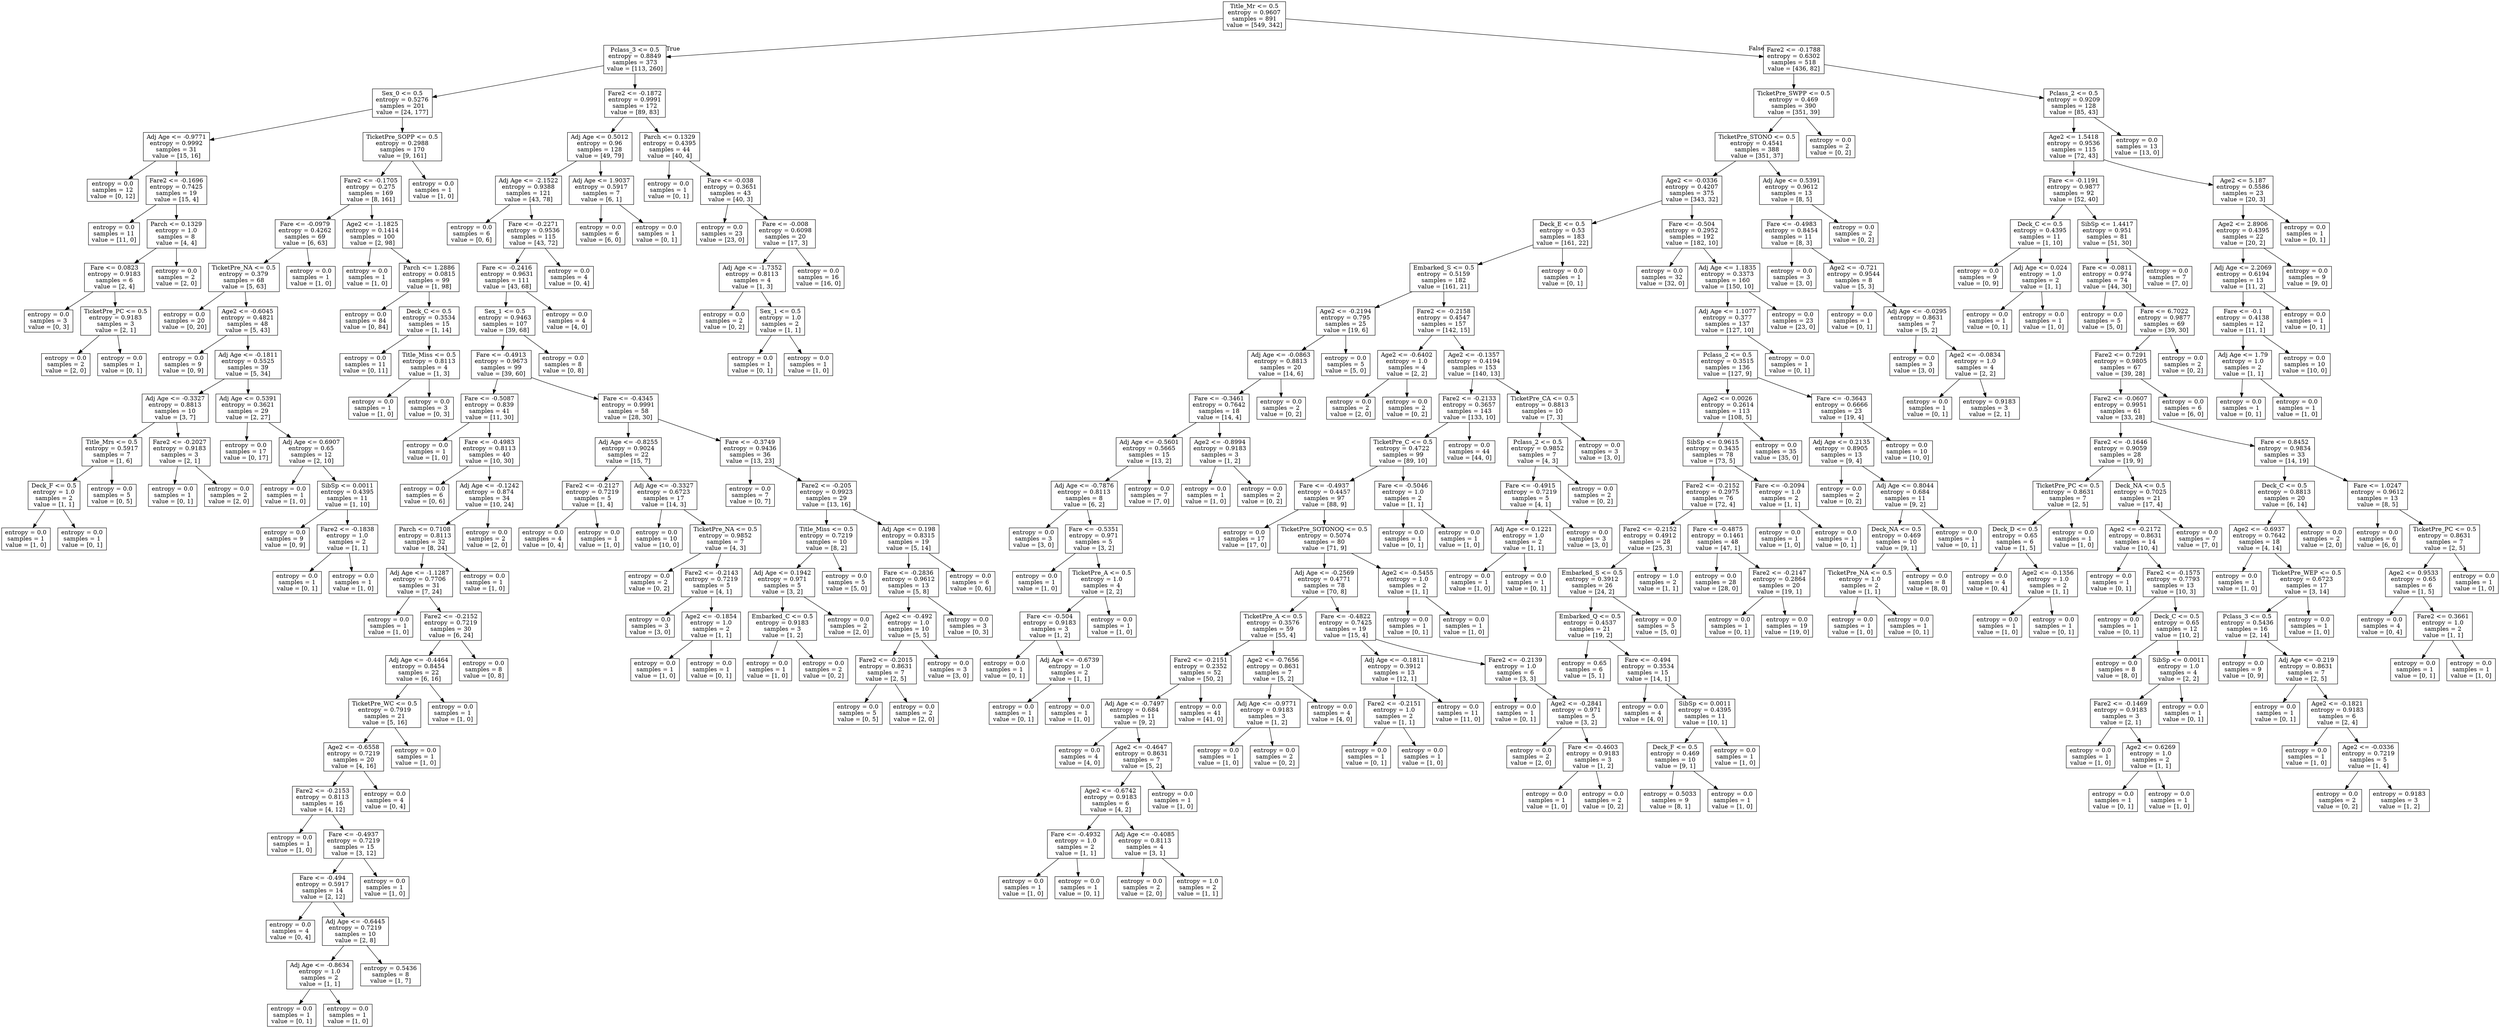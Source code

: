 digraph Tree {
node [shape=box] ;
0 [label="Title_Mr <= 0.5\nentropy = 0.9607\nsamples = 891\nvalue = [549, 342]"] ;
1 [label="Pclass_3 <= 0.5\nentropy = 0.8849\nsamples = 373\nvalue = [113, 260]"] ;
0 -> 1 [labeldistance=2.5, labelangle=45, headlabel="True"] ;
2 [label="Sex_0 <= 0.5\nentropy = 0.5276\nsamples = 201\nvalue = [24, 177]"] ;
1 -> 2 ;
3 [label="Adj Age <= -0.9771\nentropy = 0.9992\nsamples = 31\nvalue = [15, 16]"] ;
2 -> 3 ;
4 [label="entropy = 0.0\nsamples = 12\nvalue = [0, 12]"] ;
3 -> 4 ;
5 [label="Fare2 <= -0.1696\nentropy = 0.7425\nsamples = 19\nvalue = [15, 4]"] ;
3 -> 5 ;
6 [label="entropy = 0.0\nsamples = 11\nvalue = [11, 0]"] ;
5 -> 6 ;
7 [label="Parch <= 0.1329\nentropy = 1.0\nsamples = 8\nvalue = [4, 4]"] ;
5 -> 7 ;
8 [label="Fare <= 0.0823\nentropy = 0.9183\nsamples = 6\nvalue = [2, 4]"] ;
7 -> 8 ;
9 [label="entropy = 0.0\nsamples = 3\nvalue = [0, 3]"] ;
8 -> 9 ;
10 [label="TicketPre_PC <= 0.5\nentropy = 0.9183\nsamples = 3\nvalue = [2, 1]"] ;
8 -> 10 ;
11 [label="entropy = 0.0\nsamples = 2\nvalue = [2, 0]"] ;
10 -> 11 ;
12 [label="entropy = 0.0\nsamples = 1\nvalue = [0, 1]"] ;
10 -> 12 ;
13 [label="entropy = 0.0\nsamples = 2\nvalue = [2, 0]"] ;
7 -> 13 ;
14 [label="TicketPre_SOPP <= 0.5\nentropy = 0.2988\nsamples = 170\nvalue = [9, 161]"] ;
2 -> 14 ;
15 [label="Fare2 <= -0.1705\nentropy = 0.275\nsamples = 169\nvalue = [8, 161]"] ;
14 -> 15 ;
16 [label="Fare <= -0.0979\nentropy = 0.4262\nsamples = 69\nvalue = [6, 63]"] ;
15 -> 16 ;
17 [label="TicketPre_NA <= 0.5\nentropy = 0.379\nsamples = 68\nvalue = [5, 63]"] ;
16 -> 17 ;
18 [label="entropy = 0.0\nsamples = 20\nvalue = [0, 20]"] ;
17 -> 18 ;
19 [label="Age2 <= -0.6045\nentropy = 0.4821\nsamples = 48\nvalue = [5, 43]"] ;
17 -> 19 ;
20 [label="entropy = 0.0\nsamples = 9\nvalue = [0, 9]"] ;
19 -> 20 ;
21 [label="Adj Age <= -0.1811\nentropy = 0.5525\nsamples = 39\nvalue = [5, 34]"] ;
19 -> 21 ;
22 [label="Adj Age <= -0.3327\nentropy = 0.8813\nsamples = 10\nvalue = [3, 7]"] ;
21 -> 22 ;
23 [label="Title_Mrs <= 0.5\nentropy = 0.5917\nsamples = 7\nvalue = [1, 6]"] ;
22 -> 23 ;
24 [label="Deck_F <= 0.5\nentropy = 1.0\nsamples = 2\nvalue = [1, 1]"] ;
23 -> 24 ;
25 [label="entropy = 0.0\nsamples = 1\nvalue = [1, 0]"] ;
24 -> 25 ;
26 [label="entropy = 0.0\nsamples = 1\nvalue = [0, 1]"] ;
24 -> 26 ;
27 [label="entropy = 0.0\nsamples = 5\nvalue = [0, 5]"] ;
23 -> 27 ;
28 [label="Fare2 <= -0.2027\nentropy = 0.9183\nsamples = 3\nvalue = [2, 1]"] ;
22 -> 28 ;
29 [label="entropy = 0.0\nsamples = 1\nvalue = [0, 1]"] ;
28 -> 29 ;
30 [label="entropy = 0.0\nsamples = 2\nvalue = [2, 0]"] ;
28 -> 30 ;
31 [label="Adj Age <= 0.5391\nentropy = 0.3621\nsamples = 29\nvalue = [2, 27]"] ;
21 -> 31 ;
32 [label="entropy = 0.0\nsamples = 17\nvalue = [0, 17]"] ;
31 -> 32 ;
33 [label="Adj Age <= 0.6907\nentropy = 0.65\nsamples = 12\nvalue = [2, 10]"] ;
31 -> 33 ;
34 [label="entropy = 0.0\nsamples = 1\nvalue = [1, 0]"] ;
33 -> 34 ;
35 [label="SibSp <= 0.0011\nentropy = 0.4395\nsamples = 11\nvalue = [1, 10]"] ;
33 -> 35 ;
36 [label="entropy = 0.0\nsamples = 9\nvalue = [0, 9]"] ;
35 -> 36 ;
37 [label="Fare2 <= -0.1838\nentropy = 1.0\nsamples = 2\nvalue = [1, 1]"] ;
35 -> 37 ;
38 [label="entropy = 0.0\nsamples = 1\nvalue = [0, 1]"] ;
37 -> 38 ;
39 [label="entropy = 0.0\nsamples = 1\nvalue = [1, 0]"] ;
37 -> 39 ;
40 [label="entropy = 0.0\nsamples = 1\nvalue = [1, 0]"] ;
16 -> 40 ;
41 [label="Age2 <= -1.1825\nentropy = 0.1414\nsamples = 100\nvalue = [2, 98]"] ;
15 -> 41 ;
42 [label="entropy = 0.0\nsamples = 1\nvalue = [1, 0]"] ;
41 -> 42 ;
43 [label="Parch <= 1.2886\nentropy = 0.0815\nsamples = 99\nvalue = [1, 98]"] ;
41 -> 43 ;
44 [label="entropy = 0.0\nsamples = 84\nvalue = [0, 84]"] ;
43 -> 44 ;
45 [label="Deck_C <= 0.5\nentropy = 0.3534\nsamples = 15\nvalue = [1, 14]"] ;
43 -> 45 ;
46 [label="entropy = 0.0\nsamples = 11\nvalue = [0, 11]"] ;
45 -> 46 ;
47 [label="Title_Miss <= 0.5\nentropy = 0.8113\nsamples = 4\nvalue = [1, 3]"] ;
45 -> 47 ;
48 [label="entropy = 0.0\nsamples = 1\nvalue = [1, 0]"] ;
47 -> 48 ;
49 [label="entropy = 0.0\nsamples = 3\nvalue = [0, 3]"] ;
47 -> 49 ;
50 [label="entropy = 0.0\nsamples = 1\nvalue = [1, 0]"] ;
14 -> 50 ;
51 [label="Fare2 <= -0.1872\nentropy = 0.9991\nsamples = 172\nvalue = [89, 83]"] ;
1 -> 51 ;
52 [label="Adj Age <= 0.5012\nentropy = 0.96\nsamples = 128\nvalue = [49, 79]"] ;
51 -> 52 ;
53 [label="Adj Age <= -2.1522\nentropy = 0.9388\nsamples = 121\nvalue = [43, 78]"] ;
52 -> 53 ;
54 [label="entropy = 0.0\nsamples = 6\nvalue = [0, 6]"] ;
53 -> 54 ;
55 [label="Fare <= -0.2271\nentropy = 0.9536\nsamples = 115\nvalue = [43, 72]"] ;
53 -> 55 ;
56 [label="Fare <= -0.2416\nentropy = 0.9631\nsamples = 111\nvalue = [43, 68]"] ;
55 -> 56 ;
57 [label="Sex_1 <= 0.5\nentropy = 0.9463\nsamples = 107\nvalue = [39, 68]"] ;
56 -> 57 ;
58 [label="Fare <= -0.4913\nentropy = 0.9673\nsamples = 99\nvalue = [39, 60]"] ;
57 -> 58 ;
59 [label="Fare <= -0.5087\nentropy = 0.839\nsamples = 41\nvalue = [11, 30]"] ;
58 -> 59 ;
60 [label="entropy = 0.0\nsamples = 1\nvalue = [1, 0]"] ;
59 -> 60 ;
61 [label="Fare <= -0.4983\nentropy = 0.8113\nsamples = 40\nvalue = [10, 30]"] ;
59 -> 61 ;
62 [label="entropy = 0.0\nsamples = 6\nvalue = [0, 6]"] ;
61 -> 62 ;
63 [label="Adj Age <= -0.1242\nentropy = 0.874\nsamples = 34\nvalue = [10, 24]"] ;
61 -> 63 ;
64 [label="Parch <= 0.7108\nentropy = 0.8113\nsamples = 32\nvalue = [8, 24]"] ;
63 -> 64 ;
65 [label="Adj Age <= -1.1287\nentropy = 0.7706\nsamples = 31\nvalue = [7, 24]"] ;
64 -> 65 ;
66 [label="entropy = 0.0\nsamples = 1\nvalue = [1, 0]"] ;
65 -> 66 ;
67 [label="Fare2 <= -0.2152\nentropy = 0.7219\nsamples = 30\nvalue = [6, 24]"] ;
65 -> 67 ;
68 [label="Adj Age <= -0.4464\nentropy = 0.8454\nsamples = 22\nvalue = [6, 16]"] ;
67 -> 68 ;
69 [label="TicketPre_WC <= 0.5\nentropy = 0.7919\nsamples = 21\nvalue = [5, 16]"] ;
68 -> 69 ;
70 [label="Age2 <= -0.6558\nentropy = 0.7219\nsamples = 20\nvalue = [4, 16]"] ;
69 -> 70 ;
71 [label="Fare2 <= -0.2153\nentropy = 0.8113\nsamples = 16\nvalue = [4, 12]"] ;
70 -> 71 ;
72 [label="entropy = 0.0\nsamples = 1\nvalue = [1, 0]"] ;
71 -> 72 ;
73 [label="Fare <= -0.4937\nentropy = 0.7219\nsamples = 15\nvalue = [3, 12]"] ;
71 -> 73 ;
74 [label="Fare <= -0.494\nentropy = 0.5917\nsamples = 14\nvalue = [2, 12]"] ;
73 -> 74 ;
75 [label="entropy = 0.0\nsamples = 4\nvalue = [0, 4]"] ;
74 -> 75 ;
76 [label="Adj Age <= -0.6445\nentropy = 0.7219\nsamples = 10\nvalue = [2, 8]"] ;
74 -> 76 ;
77 [label="Adj Age <= -0.8634\nentropy = 1.0\nsamples = 2\nvalue = [1, 1]"] ;
76 -> 77 ;
78 [label="entropy = 0.0\nsamples = 1\nvalue = [0, 1]"] ;
77 -> 78 ;
79 [label="entropy = 0.0\nsamples = 1\nvalue = [1, 0]"] ;
77 -> 79 ;
80 [label="entropy = 0.5436\nsamples = 8\nvalue = [1, 7]"] ;
76 -> 80 ;
81 [label="entropy = 0.0\nsamples = 1\nvalue = [1, 0]"] ;
73 -> 81 ;
82 [label="entropy = 0.0\nsamples = 4\nvalue = [0, 4]"] ;
70 -> 82 ;
83 [label="entropy = 0.0\nsamples = 1\nvalue = [1, 0]"] ;
69 -> 83 ;
84 [label="entropy = 0.0\nsamples = 1\nvalue = [1, 0]"] ;
68 -> 84 ;
85 [label="entropy = 0.0\nsamples = 8\nvalue = [0, 8]"] ;
67 -> 85 ;
86 [label="entropy = 0.0\nsamples = 1\nvalue = [1, 0]"] ;
64 -> 86 ;
87 [label="entropy = 0.0\nsamples = 2\nvalue = [2, 0]"] ;
63 -> 87 ;
88 [label="Fare <= -0.4345\nentropy = 0.9991\nsamples = 58\nvalue = [28, 30]"] ;
58 -> 88 ;
89 [label="Adj Age <= -0.8255\nentropy = 0.9024\nsamples = 22\nvalue = [15, 7]"] ;
88 -> 89 ;
90 [label="Fare2 <= -0.2127\nentropy = 0.7219\nsamples = 5\nvalue = [1, 4]"] ;
89 -> 90 ;
91 [label="entropy = 0.0\nsamples = 4\nvalue = [0, 4]"] ;
90 -> 91 ;
92 [label="entropy = 0.0\nsamples = 1\nvalue = [1, 0]"] ;
90 -> 92 ;
93 [label="Adj Age <= -0.3327\nentropy = 0.6723\nsamples = 17\nvalue = [14, 3]"] ;
89 -> 93 ;
94 [label="entropy = 0.0\nsamples = 10\nvalue = [10, 0]"] ;
93 -> 94 ;
95 [label="TicketPre_NA <= 0.5\nentropy = 0.9852\nsamples = 7\nvalue = [4, 3]"] ;
93 -> 95 ;
96 [label="entropy = 0.0\nsamples = 2\nvalue = [0, 2]"] ;
95 -> 96 ;
97 [label="Fare2 <= -0.2143\nentropy = 0.7219\nsamples = 5\nvalue = [4, 1]"] ;
95 -> 97 ;
98 [label="entropy = 0.0\nsamples = 3\nvalue = [3, 0]"] ;
97 -> 98 ;
99 [label="Age2 <= -0.1854\nentropy = 1.0\nsamples = 2\nvalue = [1, 1]"] ;
97 -> 99 ;
100 [label="entropy = 0.0\nsamples = 1\nvalue = [1, 0]"] ;
99 -> 100 ;
101 [label="entropy = 0.0\nsamples = 1\nvalue = [0, 1]"] ;
99 -> 101 ;
102 [label="Fare <= -0.3749\nentropy = 0.9436\nsamples = 36\nvalue = [13, 23]"] ;
88 -> 102 ;
103 [label="entropy = 0.0\nsamples = 7\nvalue = [0, 7]"] ;
102 -> 103 ;
104 [label="Fare2 <= -0.205\nentropy = 0.9923\nsamples = 29\nvalue = [13, 16]"] ;
102 -> 104 ;
105 [label="Title_Miss <= 0.5\nentropy = 0.7219\nsamples = 10\nvalue = [8, 2]"] ;
104 -> 105 ;
106 [label="Adj Age <= 0.1942\nentropy = 0.971\nsamples = 5\nvalue = [3, 2]"] ;
105 -> 106 ;
107 [label="Embarked_C <= 0.5\nentropy = 0.9183\nsamples = 3\nvalue = [1, 2]"] ;
106 -> 107 ;
108 [label="entropy = 0.0\nsamples = 1\nvalue = [1, 0]"] ;
107 -> 108 ;
109 [label="entropy = 0.0\nsamples = 2\nvalue = [0, 2]"] ;
107 -> 109 ;
110 [label="entropy = 0.0\nsamples = 2\nvalue = [2, 0]"] ;
106 -> 110 ;
111 [label="entropy = 0.0\nsamples = 5\nvalue = [5, 0]"] ;
105 -> 111 ;
112 [label="Adj Age <= 0.198\nentropy = 0.8315\nsamples = 19\nvalue = [5, 14]"] ;
104 -> 112 ;
113 [label="Fare <= -0.2836\nentropy = 0.9612\nsamples = 13\nvalue = [5, 8]"] ;
112 -> 113 ;
114 [label="Age2 <= -0.492\nentropy = 1.0\nsamples = 10\nvalue = [5, 5]"] ;
113 -> 114 ;
115 [label="Fare2 <= -0.2015\nentropy = 0.8631\nsamples = 7\nvalue = [2, 5]"] ;
114 -> 115 ;
116 [label="entropy = 0.0\nsamples = 5\nvalue = [0, 5]"] ;
115 -> 116 ;
117 [label="entropy = 0.0\nsamples = 2\nvalue = [2, 0]"] ;
115 -> 117 ;
118 [label="entropy = 0.0\nsamples = 3\nvalue = [3, 0]"] ;
114 -> 118 ;
119 [label="entropy = 0.0\nsamples = 3\nvalue = [0, 3]"] ;
113 -> 119 ;
120 [label="entropy = 0.0\nsamples = 6\nvalue = [0, 6]"] ;
112 -> 120 ;
121 [label="entropy = 0.0\nsamples = 8\nvalue = [0, 8]"] ;
57 -> 121 ;
122 [label="entropy = 0.0\nsamples = 4\nvalue = [4, 0]"] ;
56 -> 122 ;
123 [label="entropy = 0.0\nsamples = 4\nvalue = [0, 4]"] ;
55 -> 123 ;
124 [label="Adj Age <= 1.9037\nentropy = 0.5917\nsamples = 7\nvalue = [6, 1]"] ;
52 -> 124 ;
125 [label="entropy = 0.0\nsamples = 6\nvalue = [6, 0]"] ;
124 -> 125 ;
126 [label="entropy = 0.0\nsamples = 1\nvalue = [0, 1]"] ;
124 -> 126 ;
127 [label="Parch <= 0.1329\nentropy = 0.4395\nsamples = 44\nvalue = [40, 4]"] ;
51 -> 127 ;
128 [label="entropy = 0.0\nsamples = 1\nvalue = [0, 1]"] ;
127 -> 128 ;
129 [label="Fare <= -0.038\nentropy = 0.3651\nsamples = 43\nvalue = [40, 3]"] ;
127 -> 129 ;
130 [label="entropy = 0.0\nsamples = 23\nvalue = [23, 0]"] ;
129 -> 130 ;
131 [label="Fare <= -0.008\nentropy = 0.6098\nsamples = 20\nvalue = [17, 3]"] ;
129 -> 131 ;
132 [label="Adj Age <= -1.7352\nentropy = 0.8113\nsamples = 4\nvalue = [1, 3]"] ;
131 -> 132 ;
133 [label="entropy = 0.0\nsamples = 2\nvalue = [0, 2]"] ;
132 -> 133 ;
134 [label="Sex_1 <= 0.5\nentropy = 1.0\nsamples = 2\nvalue = [1, 1]"] ;
132 -> 134 ;
135 [label="entropy = 0.0\nsamples = 1\nvalue = [0, 1]"] ;
134 -> 135 ;
136 [label="entropy = 0.0\nsamples = 1\nvalue = [1, 0]"] ;
134 -> 136 ;
137 [label="entropy = 0.0\nsamples = 16\nvalue = [16, 0]"] ;
131 -> 137 ;
138 [label="Fare2 <= -0.1788\nentropy = 0.6302\nsamples = 518\nvalue = [436, 82]"] ;
0 -> 138 [labeldistance=2.5, labelangle=-45, headlabel="False"] ;
139 [label="TicketPre_SWPP <= 0.5\nentropy = 0.469\nsamples = 390\nvalue = [351, 39]"] ;
138 -> 139 ;
140 [label="TicketPre_STONO <= 0.5\nentropy = 0.4541\nsamples = 388\nvalue = [351, 37]"] ;
139 -> 140 ;
141 [label="Age2 <= -0.0336\nentropy = 0.4207\nsamples = 375\nvalue = [343, 32]"] ;
140 -> 141 ;
142 [label="Deck_E <= 0.5\nentropy = 0.53\nsamples = 183\nvalue = [161, 22]"] ;
141 -> 142 ;
143 [label="Embarked_S <= 0.5\nentropy = 0.5159\nsamples = 182\nvalue = [161, 21]"] ;
142 -> 143 ;
144 [label="Age2 <= -0.2194\nentropy = 0.795\nsamples = 25\nvalue = [19, 6]"] ;
143 -> 144 ;
145 [label="Adj Age <= -0.0863\nentropy = 0.8813\nsamples = 20\nvalue = [14, 6]"] ;
144 -> 145 ;
146 [label="Fare <= -0.3461\nentropy = 0.7642\nsamples = 18\nvalue = [14, 4]"] ;
145 -> 146 ;
147 [label="Adj Age <= -0.5601\nentropy = 0.5665\nsamples = 15\nvalue = [13, 2]"] ;
146 -> 147 ;
148 [label="Adj Age <= -0.7876\nentropy = 0.8113\nsamples = 8\nvalue = [6, 2]"] ;
147 -> 148 ;
149 [label="entropy = 0.0\nsamples = 3\nvalue = [3, 0]"] ;
148 -> 149 ;
150 [label="Fare <= -0.5351\nentropy = 0.971\nsamples = 5\nvalue = [3, 2]"] ;
148 -> 150 ;
151 [label="entropy = 0.0\nsamples = 1\nvalue = [1, 0]"] ;
150 -> 151 ;
152 [label="TicketPre_A <= 0.5\nentropy = 1.0\nsamples = 4\nvalue = [2, 2]"] ;
150 -> 152 ;
153 [label="Fare <= -0.504\nentropy = 0.9183\nsamples = 3\nvalue = [1, 2]"] ;
152 -> 153 ;
154 [label="entropy = 0.0\nsamples = 1\nvalue = [0, 1]"] ;
153 -> 154 ;
155 [label="Adj Age <= -0.6739\nentropy = 1.0\nsamples = 2\nvalue = [1, 1]"] ;
153 -> 155 ;
156 [label="entropy = 0.0\nsamples = 1\nvalue = [0, 1]"] ;
155 -> 156 ;
157 [label="entropy = 0.0\nsamples = 1\nvalue = [1, 0]"] ;
155 -> 157 ;
158 [label="entropy = 0.0\nsamples = 1\nvalue = [1, 0]"] ;
152 -> 158 ;
159 [label="entropy = 0.0\nsamples = 7\nvalue = [7, 0]"] ;
147 -> 159 ;
160 [label="Age2 <= -0.8994\nentropy = 0.9183\nsamples = 3\nvalue = [1, 2]"] ;
146 -> 160 ;
161 [label="entropy = 0.0\nsamples = 1\nvalue = [1, 0]"] ;
160 -> 161 ;
162 [label="entropy = 0.0\nsamples = 2\nvalue = [0, 2]"] ;
160 -> 162 ;
163 [label="entropy = 0.0\nsamples = 2\nvalue = [0, 2]"] ;
145 -> 163 ;
164 [label="entropy = 0.0\nsamples = 5\nvalue = [5, 0]"] ;
144 -> 164 ;
165 [label="Fare2 <= -0.2158\nentropy = 0.4547\nsamples = 157\nvalue = [142, 15]"] ;
143 -> 165 ;
166 [label="Age2 <= -0.6402\nentropy = 1.0\nsamples = 4\nvalue = [2, 2]"] ;
165 -> 166 ;
167 [label="entropy = 0.0\nsamples = 2\nvalue = [2, 0]"] ;
166 -> 167 ;
168 [label="entropy = 0.0\nsamples = 2\nvalue = [0, 2]"] ;
166 -> 168 ;
169 [label="Age2 <= -0.1357\nentropy = 0.4194\nsamples = 153\nvalue = [140, 13]"] ;
165 -> 169 ;
170 [label="Fare2 <= -0.2133\nentropy = 0.3657\nsamples = 143\nvalue = [133, 10]"] ;
169 -> 170 ;
171 [label="TicketPre_C <= 0.5\nentropy = 0.4722\nsamples = 99\nvalue = [89, 10]"] ;
170 -> 171 ;
172 [label="Fare <= -0.4937\nentropy = 0.4457\nsamples = 97\nvalue = [88, 9]"] ;
171 -> 172 ;
173 [label="entropy = 0.0\nsamples = 17\nvalue = [17, 0]"] ;
172 -> 173 ;
174 [label="TicketPre_SOTONOQ <= 0.5\nentropy = 0.5074\nsamples = 80\nvalue = [71, 9]"] ;
172 -> 174 ;
175 [label="Adj Age <= -0.2569\nentropy = 0.4771\nsamples = 78\nvalue = [70, 8]"] ;
174 -> 175 ;
176 [label="TicketPre_A <= 0.5\nentropy = 0.3576\nsamples = 59\nvalue = [55, 4]"] ;
175 -> 176 ;
177 [label="Fare2 <= -0.2151\nentropy = 0.2352\nsamples = 52\nvalue = [50, 2]"] ;
176 -> 177 ;
178 [label="Adj Age <= -0.7497\nentropy = 0.684\nsamples = 11\nvalue = [9, 2]"] ;
177 -> 178 ;
179 [label="entropy = 0.0\nsamples = 4\nvalue = [4, 0]"] ;
178 -> 179 ;
180 [label="Age2 <= -0.4647\nentropy = 0.8631\nsamples = 7\nvalue = [5, 2]"] ;
178 -> 180 ;
181 [label="Age2 <= -0.6742\nentropy = 0.9183\nsamples = 6\nvalue = [4, 2]"] ;
180 -> 181 ;
182 [label="Fare <= -0.4932\nentropy = 1.0\nsamples = 2\nvalue = [1, 1]"] ;
181 -> 182 ;
183 [label="entropy = 0.0\nsamples = 1\nvalue = [1, 0]"] ;
182 -> 183 ;
184 [label="entropy = 0.0\nsamples = 1\nvalue = [0, 1]"] ;
182 -> 184 ;
185 [label="Adj Age <= -0.4085\nentropy = 0.8113\nsamples = 4\nvalue = [3, 1]"] ;
181 -> 185 ;
186 [label="entropy = 0.0\nsamples = 2\nvalue = [2, 0]"] ;
185 -> 186 ;
187 [label="entropy = 1.0\nsamples = 2\nvalue = [1, 1]"] ;
185 -> 187 ;
188 [label="entropy = 0.0\nsamples = 1\nvalue = [1, 0]"] ;
180 -> 188 ;
189 [label="entropy = 0.0\nsamples = 41\nvalue = [41, 0]"] ;
177 -> 189 ;
190 [label="Age2 <= -0.7656\nentropy = 0.8631\nsamples = 7\nvalue = [5, 2]"] ;
176 -> 190 ;
191 [label="Adj Age <= -0.9771\nentropy = 0.9183\nsamples = 3\nvalue = [1, 2]"] ;
190 -> 191 ;
192 [label="entropy = 0.0\nsamples = 1\nvalue = [1, 0]"] ;
191 -> 192 ;
193 [label="entropy = 0.0\nsamples = 2\nvalue = [0, 2]"] ;
191 -> 193 ;
194 [label="entropy = 0.0\nsamples = 4\nvalue = [4, 0]"] ;
190 -> 194 ;
195 [label="Fare <= -0.4822\nentropy = 0.7425\nsamples = 19\nvalue = [15, 4]"] ;
175 -> 195 ;
196 [label="Adj Age <= -0.1811\nentropy = 0.3912\nsamples = 13\nvalue = [12, 1]"] ;
195 -> 196 ;
197 [label="Fare2 <= -0.2151\nentropy = 1.0\nsamples = 2\nvalue = [1, 1]"] ;
196 -> 197 ;
198 [label="entropy = 0.0\nsamples = 1\nvalue = [0, 1]"] ;
197 -> 198 ;
199 [label="entropy = 0.0\nsamples = 1\nvalue = [1, 0]"] ;
197 -> 199 ;
200 [label="entropy = 0.0\nsamples = 11\nvalue = [11, 0]"] ;
196 -> 200 ;
201 [label="Fare2 <= -0.2139\nentropy = 1.0\nsamples = 6\nvalue = [3, 3]"] ;
195 -> 201 ;
202 [label="entropy = 0.0\nsamples = 1\nvalue = [0, 1]"] ;
201 -> 202 ;
203 [label="Age2 <= -0.2841\nentropy = 0.971\nsamples = 5\nvalue = [3, 2]"] ;
201 -> 203 ;
204 [label="entropy = 0.0\nsamples = 2\nvalue = [2, 0]"] ;
203 -> 204 ;
205 [label="Fare <= -0.4603\nentropy = 0.9183\nsamples = 3\nvalue = [1, 2]"] ;
203 -> 205 ;
206 [label="entropy = 0.0\nsamples = 1\nvalue = [1, 0]"] ;
205 -> 206 ;
207 [label="entropy = 0.0\nsamples = 2\nvalue = [0, 2]"] ;
205 -> 207 ;
208 [label="Age2 <= -0.5455\nentropy = 1.0\nsamples = 2\nvalue = [1, 1]"] ;
174 -> 208 ;
209 [label="entropy = 0.0\nsamples = 1\nvalue = [0, 1]"] ;
208 -> 209 ;
210 [label="entropy = 0.0\nsamples = 1\nvalue = [1, 0]"] ;
208 -> 210 ;
211 [label="Fare <= -0.5046\nentropy = 1.0\nsamples = 2\nvalue = [1, 1]"] ;
171 -> 211 ;
212 [label="entropy = 0.0\nsamples = 1\nvalue = [0, 1]"] ;
211 -> 212 ;
213 [label="entropy = 0.0\nsamples = 1\nvalue = [1, 0]"] ;
211 -> 213 ;
214 [label="entropy = 0.0\nsamples = 44\nvalue = [44, 0]"] ;
170 -> 214 ;
215 [label="TicketPre_CA <= 0.5\nentropy = 0.8813\nsamples = 10\nvalue = [7, 3]"] ;
169 -> 215 ;
216 [label="Pclass_2 <= 0.5\nentropy = 0.9852\nsamples = 7\nvalue = [4, 3]"] ;
215 -> 216 ;
217 [label="Fare <= -0.4915\nentropy = 0.7219\nsamples = 5\nvalue = [4, 1]"] ;
216 -> 217 ;
218 [label="Adj Age <= 0.1221\nentropy = 1.0\nsamples = 2\nvalue = [1, 1]"] ;
217 -> 218 ;
219 [label="entropy = 0.0\nsamples = 1\nvalue = [1, 0]"] ;
218 -> 219 ;
220 [label="entropy = 0.0\nsamples = 1\nvalue = [0, 1]"] ;
218 -> 220 ;
221 [label="entropy = 0.0\nsamples = 3\nvalue = [3, 0]"] ;
217 -> 221 ;
222 [label="entropy = 0.0\nsamples = 2\nvalue = [0, 2]"] ;
216 -> 222 ;
223 [label="entropy = 0.0\nsamples = 3\nvalue = [3, 0]"] ;
215 -> 223 ;
224 [label="entropy = 0.0\nsamples = 1\nvalue = [0, 1]"] ;
142 -> 224 ;
225 [label="Fare <= -0.504\nentropy = 0.2952\nsamples = 192\nvalue = [182, 10]"] ;
141 -> 225 ;
226 [label="entropy = 0.0\nsamples = 32\nvalue = [32, 0]"] ;
225 -> 226 ;
227 [label="Adj Age <= 1.1835\nentropy = 0.3373\nsamples = 160\nvalue = [150, 10]"] ;
225 -> 227 ;
228 [label="Adj Age <= 1.1077\nentropy = 0.377\nsamples = 137\nvalue = [127, 10]"] ;
227 -> 228 ;
229 [label="Pclass_2 <= 0.5\nentropy = 0.3515\nsamples = 136\nvalue = [127, 9]"] ;
228 -> 229 ;
230 [label="Age2 <= 0.0026\nentropy = 0.2614\nsamples = 113\nvalue = [108, 5]"] ;
229 -> 230 ;
231 [label="SibSp <= 0.9615\nentropy = 0.3435\nsamples = 78\nvalue = [73, 5]"] ;
230 -> 231 ;
232 [label="Fare2 <= -0.2152\nentropy = 0.2975\nsamples = 76\nvalue = [72, 4]"] ;
231 -> 232 ;
233 [label="Fare2 <= -0.2152\nentropy = 0.4912\nsamples = 28\nvalue = [25, 3]"] ;
232 -> 233 ;
234 [label="Embarked_S <= 0.5\nentropy = 0.3912\nsamples = 26\nvalue = [24, 2]"] ;
233 -> 234 ;
235 [label="Embarked_Q <= 0.5\nentropy = 0.4537\nsamples = 21\nvalue = [19, 2]"] ;
234 -> 235 ;
236 [label="entropy = 0.65\nsamples = 6\nvalue = [5, 1]"] ;
235 -> 236 ;
237 [label="Fare <= -0.494\nentropy = 0.3534\nsamples = 15\nvalue = [14, 1]"] ;
235 -> 237 ;
238 [label="entropy = 0.0\nsamples = 4\nvalue = [4, 0]"] ;
237 -> 238 ;
239 [label="SibSp <= 0.0011\nentropy = 0.4395\nsamples = 11\nvalue = [10, 1]"] ;
237 -> 239 ;
240 [label="Deck_F <= 0.5\nentropy = 0.469\nsamples = 10\nvalue = [9, 1]"] ;
239 -> 240 ;
241 [label="entropy = 0.5033\nsamples = 9\nvalue = [8, 1]"] ;
240 -> 241 ;
242 [label="entropy = 0.0\nsamples = 1\nvalue = [1, 0]"] ;
240 -> 242 ;
243 [label="entropy = 0.0\nsamples = 1\nvalue = [1, 0]"] ;
239 -> 243 ;
244 [label="entropy = 0.0\nsamples = 5\nvalue = [5, 0]"] ;
234 -> 244 ;
245 [label="entropy = 1.0\nsamples = 2\nvalue = [1, 1]"] ;
233 -> 245 ;
246 [label="Fare <= -0.4875\nentropy = 0.1461\nsamples = 48\nvalue = [47, 1]"] ;
232 -> 246 ;
247 [label="entropy = 0.0\nsamples = 28\nvalue = [28, 0]"] ;
246 -> 247 ;
248 [label="Fare2 <= -0.2147\nentropy = 0.2864\nsamples = 20\nvalue = [19, 1]"] ;
246 -> 248 ;
249 [label="entropy = 0.0\nsamples = 1\nvalue = [0, 1]"] ;
248 -> 249 ;
250 [label="entropy = 0.0\nsamples = 19\nvalue = [19, 0]"] ;
248 -> 250 ;
251 [label="Fare <= -0.2094\nentropy = 1.0\nsamples = 2\nvalue = [1, 1]"] ;
231 -> 251 ;
252 [label="entropy = 0.0\nsamples = 1\nvalue = [1, 0]"] ;
251 -> 252 ;
253 [label="entropy = 0.0\nsamples = 1\nvalue = [0, 1]"] ;
251 -> 253 ;
254 [label="entropy = 0.0\nsamples = 35\nvalue = [35, 0]"] ;
230 -> 254 ;
255 [label="Fare <= -0.3643\nentropy = 0.6666\nsamples = 23\nvalue = [19, 4]"] ;
229 -> 255 ;
256 [label="Adj Age <= 0.2135\nentropy = 0.8905\nsamples = 13\nvalue = [9, 4]"] ;
255 -> 256 ;
257 [label="entropy = 0.0\nsamples = 2\nvalue = [0, 2]"] ;
256 -> 257 ;
258 [label="Adj Age <= 0.8044\nentropy = 0.684\nsamples = 11\nvalue = [9, 2]"] ;
256 -> 258 ;
259 [label="Deck_NA <= 0.5\nentropy = 0.469\nsamples = 10\nvalue = [9, 1]"] ;
258 -> 259 ;
260 [label="TicketPre_NA <= 0.5\nentropy = 1.0\nsamples = 2\nvalue = [1, 1]"] ;
259 -> 260 ;
261 [label="entropy = 0.0\nsamples = 1\nvalue = [1, 0]"] ;
260 -> 261 ;
262 [label="entropy = 0.0\nsamples = 1\nvalue = [0, 1]"] ;
260 -> 262 ;
263 [label="entropy = 0.0\nsamples = 8\nvalue = [8, 0]"] ;
259 -> 263 ;
264 [label="entropy = 0.0\nsamples = 1\nvalue = [0, 1]"] ;
258 -> 264 ;
265 [label="entropy = 0.0\nsamples = 10\nvalue = [10, 0]"] ;
255 -> 265 ;
266 [label="entropy = 0.0\nsamples = 1\nvalue = [0, 1]"] ;
228 -> 266 ;
267 [label="entropy = 0.0\nsamples = 23\nvalue = [23, 0]"] ;
227 -> 267 ;
268 [label="Adj Age <= 0.5391\nentropy = 0.9612\nsamples = 13\nvalue = [8, 5]"] ;
140 -> 268 ;
269 [label="Fare <= -0.4983\nentropy = 0.8454\nsamples = 11\nvalue = [8, 3]"] ;
268 -> 269 ;
270 [label="entropy = 0.0\nsamples = 3\nvalue = [3, 0]"] ;
269 -> 270 ;
271 [label="Age2 <= -0.721\nentropy = 0.9544\nsamples = 8\nvalue = [5, 3]"] ;
269 -> 271 ;
272 [label="entropy = 0.0\nsamples = 1\nvalue = [0, 1]"] ;
271 -> 272 ;
273 [label="Adj Age <= -0.0295\nentropy = 0.8631\nsamples = 7\nvalue = [5, 2]"] ;
271 -> 273 ;
274 [label="entropy = 0.0\nsamples = 3\nvalue = [3, 0]"] ;
273 -> 274 ;
275 [label="Age2 <= -0.0834\nentropy = 1.0\nsamples = 4\nvalue = [2, 2]"] ;
273 -> 275 ;
276 [label="entropy = 0.0\nsamples = 1\nvalue = [0, 1]"] ;
275 -> 276 ;
277 [label="entropy = 0.9183\nsamples = 3\nvalue = [2, 1]"] ;
275 -> 277 ;
278 [label="entropy = 0.0\nsamples = 2\nvalue = [0, 2]"] ;
268 -> 278 ;
279 [label="entropy = 0.0\nsamples = 2\nvalue = [0, 2]"] ;
139 -> 279 ;
280 [label="Pclass_2 <= 0.5\nentropy = 0.9209\nsamples = 128\nvalue = [85, 43]"] ;
138 -> 280 ;
281 [label="Age2 <= 1.5418\nentropy = 0.9536\nsamples = 115\nvalue = [72, 43]"] ;
280 -> 281 ;
282 [label="Fare <= -0.1191\nentropy = 0.9877\nsamples = 92\nvalue = [52, 40]"] ;
281 -> 282 ;
283 [label="Deck_C <= 0.5\nentropy = 0.4395\nsamples = 11\nvalue = [1, 10]"] ;
282 -> 283 ;
284 [label="entropy = 0.0\nsamples = 9\nvalue = [0, 9]"] ;
283 -> 284 ;
285 [label="Adj Age <= 0.024\nentropy = 1.0\nsamples = 2\nvalue = [1, 1]"] ;
283 -> 285 ;
286 [label="entropy = 0.0\nsamples = 1\nvalue = [0, 1]"] ;
285 -> 286 ;
287 [label="entropy = 0.0\nsamples = 1\nvalue = [1, 0]"] ;
285 -> 287 ;
288 [label="SibSp <= 1.4417\nentropy = 0.951\nsamples = 81\nvalue = [51, 30]"] ;
282 -> 288 ;
289 [label="Fare <= -0.0811\nentropy = 0.974\nsamples = 74\nvalue = [44, 30]"] ;
288 -> 289 ;
290 [label="entropy = 0.0\nsamples = 5\nvalue = [5, 0]"] ;
289 -> 290 ;
291 [label="Fare <= 6.7022\nentropy = 0.9877\nsamples = 69\nvalue = [39, 30]"] ;
289 -> 291 ;
292 [label="Fare2 <= 0.7291\nentropy = 0.9805\nsamples = 67\nvalue = [39, 28]"] ;
291 -> 292 ;
293 [label="Fare2 <= -0.0607\nentropy = 0.9951\nsamples = 61\nvalue = [33, 28]"] ;
292 -> 293 ;
294 [label="Fare2 <= -0.1646\nentropy = 0.9059\nsamples = 28\nvalue = [19, 9]"] ;
293 -> 294 ;
295 [label="TicketPre_PC <= 0.5\nentropy = 0.8631\nsamples = 7\nvalue = [2, 5]"] ;
294 -> 295 ;
296 [label="Deck_D <= 0.5\nentropy = 0.65\nsamples = 6\nvalue = [1, 5]"] ;
295 -> 296 ;
297 [label="entropy = 0.0\nsamples = 4\nvalue = [0, 4]"] ;
296 -> 297 ;
298 [label="Age2 <= -0.1356\nentropy = 1.0\nsamples = 2\nvalue = [1, 1]"] ;
296 -> 298 ;
299 [label="entropy = 0.0\nsamples = 1\nvalue = [1, 0]"] ;
298 -> 299 ;
300 [label="entropy = 0.0\nsamples = 1\nvalue = [0, 1]"] ;
298 -> 300 ;
301 [label="entropy = 0.0\nsamples = 1\nvalue = [1, 0]"] ;
295 -> 301 ;
302 [label="Deck_NA <= 0.5\nentropy = 0.7025\nsamples = 21\nvalue = [17, 4]"] ;
294 -> 302 ;
303 [label="Age2 <= -0.2172\nentropy = 0.8631\nsamples = 14\nvalue = [10, 4]"] ;
302 -> 303 ;
304 [label="entropy = 0.0\nsamples = 1\nvalue = [0, 1]"] ;
303 -> 304 ;
305 [label="Fare2 <= -0.1575\nentropy = 0.7793\nsamples = 13\nvalue = [10, 3]"] ;
303 -> 305 ;
306 [label="entropy = 0.0\nsamples = 1\nvalue = [0, 1]"] ;
305 -> 306 ;
307 [label="Deck_C <= 0.5\nentropy = 0.65\nsamples = 12\nvalue = [10, 2]"] ;
305 -> 307 ;
308 [label="entropy = 0.0\nsamples = 8\nvalue = [8, 0]"] ;
307 -> 308 ;
309 [label="SibSp <= 0.0011\nentropy = 1.0\nsamples = 4\nvalue = [2, 2]"] ;
307 -> 309 ;
310 [label="Fare2 <= -0.1469\nentropy = 0.9183\nsamples = 3\nvalue = [2, 1]"] ;
309 -> 310 ;
311 [label="entropy = 0.0\nsamples = 1\nvalue = [1, 0]"] ;
310 -> 311 ;
312 [label="Age2 <= 0.6269\nentropy = 1.0\nsamples = 2\nvalue = [1, 1]"] ;
310 -> 312 ;
313 [label="entropy = 0.0\nsamples = 1\nvalue = [0, 1]"] ;
312 -> 313 ;
314 [label="entropy = 0.0\nsamples = 1\nvalue = [1, 0]"] ;
312 -> 314 ;
315 [label="entropy = 0.0\nsamples = 1\nvalue = [0, 1]"] ;
309 -> 315 ;
316 [label="entropy = 0.0\nsamples = 7\nvalue = [7, 0]"] ;
302 -> 316 ;
317 [label="Fare <= 0.8452\nentropy = 0.9834\nsamples = 33\nvalue = [14, 19]"] ;
293 -> 317 ;
318 [label="Deck_C <= 0.5\nentropy = 0.8813\nsamples = 20\nvalue = [6, 14]"] ;
317 -> 318 ;
319 [label="Age2 <= -0.6937\nentropy = 0.7642\nsamples = 18\nvalue = [4, 14]"] ;
318 -> 319 ;
320 [label="entropy = 0.0\nsamples = 1\nvalue = [1, 0]"] ;
319 -> 320 ;
321 [label="TicketPre_WEP <= 0.5\nentropy = 0.6723\nsamples = 17\nvalue = [3, 14]"] ;
319 -> 321 ;
322 [label="Pclass_3 <= 0.5\nentropy = 0.5436\nsamples = 16\nvalue = [2, 14]"] ;
321 -> 322 ;
323 [label="entropy = 0.0\nsamples = 9\nvalue = [0, 9]"] ;
322 -> 323 ;
324 [label="Adj Age <= -0.219\nentropy = 0.8631\nsamples = 7\nvalue = [2, 5]"] ;
322 -> 324 ;
325 [label="entropy = 0.0\nsamples = 1\nvalue = [0, 1]"] ;
324 -> 325 ;
326 [label="Age2 <= -0.1821\nentropy = 0.9183\nsamples = 6\nvalue = [2, 4]"] ;
324 -> 326 ;
327 [label="entropy = 0.0\nsamples = 1\nvalue = [1, 0]"] ;
326 -> 327 ;
328 [label="Age2 <= -0.0336\nentropy = 0.7219\nsamples = 5\nvalue = [1, 4]"] ;
326 -> 328 ;
329 [label="entropy = 0.0\nsamples = 2\nvalue = [0, 2]"] ;
328 -> 329 ;
330 [label="entropy = 0.9183\nsamples = 3\nvalue = [1, 2]"] ;
328 -> 330 ;
331 [label="entropy = 0.0\nsamples = 1\nvalue = [1, 0]"] ;
321 -> 331 ;
332 [label="entropy = 0.0\nsamples = 2\nvalue = [2, 0]"] ;
318 -> 332 ;
333 [label="Fare <= 1.0247\nentropy = 0.9612\nsamples = 13\nvalue = [8, 5]"] ;
317 -> 333 ;
334 [label="entropy = 0.0\nsamples = 6\nvalue = [6, 0]"] ;
333 -> 334 ;
335 [label="TicketPre_PC <= 0.5\nentropy = 0.8631\nsamples = 7\nvalue = [2, 5]"] ;
333 -> 335 ;
336 [label="Age2 <= 0.9533\nentropy = 0.65\nsamples = 6\nvalue = [1, 5]"] ;
335 -> 336 ;
337 [label="entropy = 0.0\nsamples = 4\nvalue = [0, 4]"] ;
336 -> 337 ;
338 [label="Fare2 <= 0.3661\nentropy = 1.0\nsamples = 2\nvalue = [1, 1]"] ;
336 -> 338 ;
339 [label="entropy = 0.0\nsamples = 1\nvalue = [0, 1]"] ;
338 -> 339 ;
340 [label="entropy = 0.0\nsamples = 1\nvalue = [1, 0]"] ;
338 -> 340 ;
341 [label="entropy = 0.0\nsamples = 1\nvalue = [1, 0]"] ;
335 -> 341 ;
342 [label="entropy = 0.0\nsamples = 6\nvalue = [6, 0]"] ;
292 -> 342 ;
343 [label="entropy = 0.0\nsamples = 2\nvalue = [0, 2]"] ;
291 -> 343 ;
344 [label="entropy = 0.0\nsamples = 7\nvalue = [7, 0]"] ;
288 -> 344 ;
345 [label="Age2 <= 5.187\nentropy = 0.5586\nsamples = 23\nvalue = [20, 3]"] ;
281 -> 345 ;
346 [label="Age2 <= 2.8906\nentropy = 0.4395\nsamples = 22\nvalue = [20, 2]"] ;
345 -> 346 ;
347 [label="Adj Age <= 2.2069\nentropy = 0.6194\nsamples = 13\nvalue = [11, 2]"] ;
346 -> 347 ;
348 [label="Fare <= -0.1\nentropy = 0.4138\nsamples = 12\nvalue = [11, 1]"] ;
347 -> 348 ;
349 [label="Adj Age <= 1.79\nentropy = 1.0\nsamples = 2\nvalue = [1, 1]"] ;
348 -> 349 ;
350 [label="entropy = 0.0\nsamples = 1\nvalue = [0, 1]"] ;
349 -> 350 ;
351 [label="entropy = 0.0\nsamples = 1\nvalue = [1, 0]"] ;
349 -> 351 ;
352 [label="entropy = 0.0\nsamples = 10\nvalue = [10, 0]"] ;
348 -> 352 ;
353 [label="entropy = 0.0\nsamples = 1\nvalue = [0, 1]"] ;
347 -> 353 ;
354 [label="entropy = 0.0\nsamples = 9\nvalue = [9, 0]"] ;
346 -> 354 ;
355 [label="entropy = 0.0\nsamples = 1\nvalue = [0, 1]"] ;
345 -> 355 ;
356 [label="entropy = 0.0\nsamples = 13\nvalue = [13, 0]"] ;
280 -> 356 ;
}